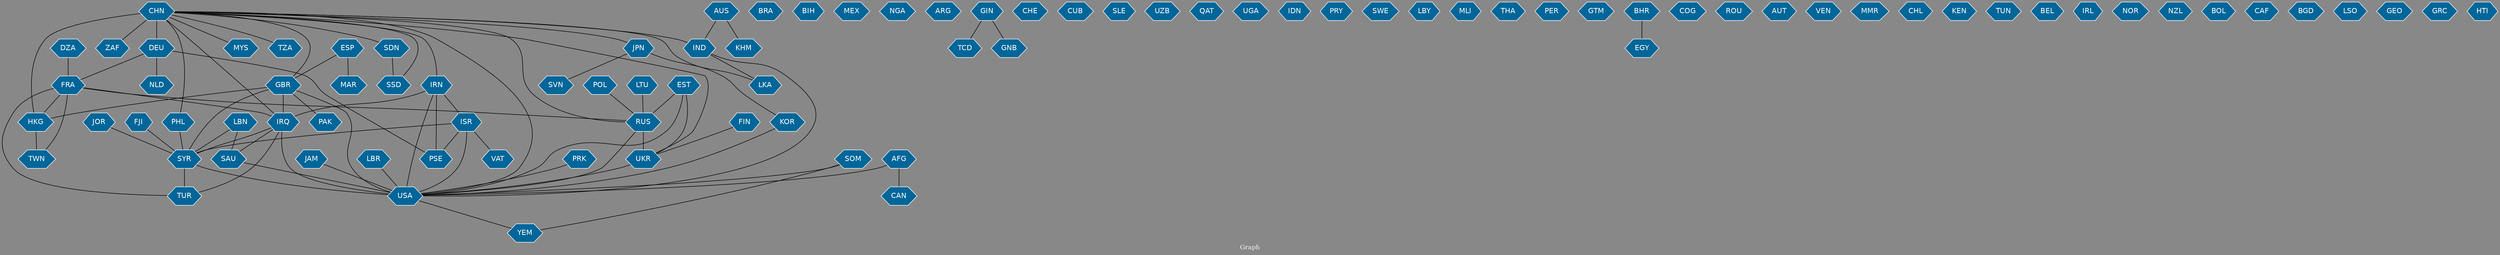 // Countries together in item graph
graph {
	graph [bgcolor="#888888" fontcolor=white fontsize=12 label="Graph" outputorder=edgesfirst overlap=prism]
	node [color=white fillcolor="#006699" fontcolor=white fontname=Helvetica shape=hexagon style=filled]
	edge [arrowhead=open color=black fontcolor=white fontname=Courier fontsize=12]
		RUS [label=RUS]
		DEU [label=DEU]
		HKG [label=HKG]
		CHN [label=CHN]
		KOR [label=KOR]
		USA [label=USA]
		FRA [label=FRA]
		BRA [label=BRA]
		BIH [label=BIH]
		IRQ [label=IRQ]
		SYR [label=SYR]
		JPN [label=JPN]
		IRN [label=IRN]
		UKR [label=UKR]
		MEX [label=MEX]
		YEM [label=YEM]
		TUR [label=TUR]
		NGA [label=NGA]
		ARG [label=ARG]
		ZAF [label=ZAF]
		JAM [label=JAM]
		ISR [label=ISR]
		GIN [label=GIN]
		GBR [label=GBR]
		ESP [label=ESP]
		PSE [label=PSE]
		CHE [label=CHE]
		LBR [label=LBR]
		IND [label=IND]
		PHL [label=PHL]
		CUB [label=CUB]
		PAK [label=PAK]
		SLE [label=SLE]
		UZB [label=UZB]
		SAU [label=SAU]
		LBN [label=LBN]
		QAT [label=QAT]
		AFG [label=AFG]
		UGA [label=UGA]
		IDN [label=IDN]
		SOM [label=SOM]
		FJI [label=FJI]
		PRY [label=PRY]
		AUS [label=AUS]
		SWE [label=SWE]
		LBY [label=LBY]
		TWN [label=TWN]
		VAT [label=VAT]
		LKA [label=LKA]
		MLI [label=MLI]
		THA [label=THA]
		PER [label=PER]
		FIN [label=FIN]
		MAR [label=MAR]
		GTM [label=GTM]
		TCD [label=TCD]
		EGY [label=EGY]
		LTU [label=LTU]
		PRK [label=PRK]
		CAN [label=CAN]
		GNB [label=GNB]
		COG [label=COG]
		ROU [label=ROU]
		AUT [label=AUT]
		EST [label=EST]
		VEN [label=VEN]
		MMR [label=MMR]
		CHL [label=CHL]
		KEN [label=KEN]
		BHR [label=BHR]
		MYS [label=MYS]
		POL [label=POL]
		TUN [label=TUN]
		BEL [label=BEL]
		IRL [label=IRL]
		NOR [label=NOR]
		NZL [label=NZL]
		BOL [label=BOL]
		JOR [label=JOR]
		CAF [label=CAF]
		BGD [label=BGD]
		LSO [label=LSO]
		NLD [label=NLD]
		TZA [label=TZA]
		SSD [label=SSD]
		SDN [label=SDN]
		KHM [label=KHM]
		DZA [label=DZA]
		SVN [label=SVN]
		GEO [label=GEO]
		GRC [label=GRC]
		HTI [label=HTI]
			DEU -- PSE [weight=1]
			SYR -- USA [weight=6]
			CHN -- TZA [weight=1]
			JAM -- USA [weight=1]
			ISR -- PSE [weight=24]
			SYR -- TUR [weight=7]
			DZA -- FRA [weight=3]
			KOR -- USA [weight=1]
			CHN -- USA [weight=2]
			IRN -- IRQ [weight=3]
			CHN -- LKA [weight=2]
			ISR -- SYR [weight=3]
			IRN -- ISR [weight=1]
			AFG -- CAN [weight=2]
			CHN -- PHL [weight=1]
			DEU -- FRA [weight=1]
			CHN -- IRQ [weight=1]
			IRQ -- USA [weight=3]
			AUS -- KHM [weight=1]
			CHN -- IRN [weight=1]
			GBR -- HKG [weight=1]
			FRA -- HKG [weight=1]
			FRA -- IRQ [weight=2]
			AUS -- IND [weight=1]
			EST -- UKR [weight=1]
			CHN -- IND [weight=6]
			IND -- LKA [weight=2]
			FRA -- TUR [weight=1]
			CHN -- RUS [weight=1]
			SOM -- YEM [weight=1]
			ISR -- VAT [weight=1]
			SDN -- SSD [weight=1]
			PHL -- SYR [weight=1]
			LBR -- USA [weight=1]
			DEU -- NLD [weight=1]
			GBR -- PAK [weight=1]
			GBR -- USA [weight=1]
			JPN -- SVN [weight=1]
			GIN -- GNB [weight=1]
			CHN -- DEU [weight=1]
			ESP -- MAR [weight=1]
			RUS -- USA [weight=1]
			CHN -- SSD [weight=1]
			CHN -- JPN [weight=2]
			SOM -- USA [weight=1]
			CHN -- UKR [weight=1]
			LBN -- SYR [weight=2]
			GIN -- TCD [weight=1]
			RUS -- UKR [weight=34]
			HKG -- TWN [weight=2]
			EST -- RUS [weight=3]
			IRQ -- SAU [weight=3]
			FRA -- TWN [weight=1]
			FRA -- RUS [weight=2]
			IRN -- USA [weight=6]
			LBN -- SAU [weight=1]
			UKR -- USA [weight=2]
			CHN -- ZAF [weight=2]
			JOR -- SYR [weight=1]
			IRQ -- SYR [weight=2]
			ESP -- GBR [weight=6]
			USA -- YEM [weight=1]
			CHN -- MYS [weight=1]
			ISR -- USA [weight=1]
			POL -- RUS [weight=1]
			CHN -- GBR [weight=1]
			IRN -- PSE [weight=1]
			LTU -- RUS [weight=1]
			PRK -- USA [weight=1]
			IRQ -- TUR [weight=4]
			JPN -- KOR [weight=1]
			CHN -- SDN [weight=1]
			GBR -- IRQ [weight=7]
			FJI -- SYR [weight=2]
			EST -- USA [weight=2]
			IND -- USA [weight=3]
			FIN -- UKR [weight=1]
			BHR -- EGY [weight=1]
			AFG -- USA [weight=1]
			GBR -- SYR [weight=1]
			CHN -- HKG [weight=20]
			SAU -- USA [weight=1]
}